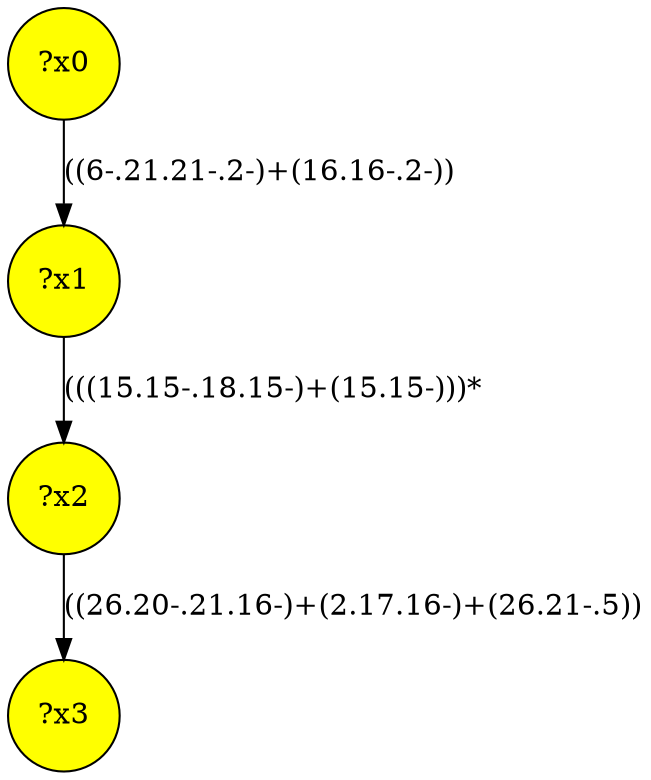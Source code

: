 digraph g {
	x3 [fillcolor="yellow", style="filled," shape=circle, label="?x3"];
	x0 [fillcolor="yellow", style="filled," shape=circle, label="?x0"];
	x1 [fillcolor="yellow", style="filled," shape=circle, label="?x1"];
	x2 [fillcolor="yellow", style="filled," shape=circle, label="?x2"];
	x0 -> x1 [label="((6-.21.21-.2-)+(16.16-.2-))"];
	x1 -> x2 [label="(((15.15-.18.15-)+(15.15-)))*"];
	x2 -> x3 [label="((26.20-.21.16-)+(2.17.16-)+(26.21-.5))"];
}
